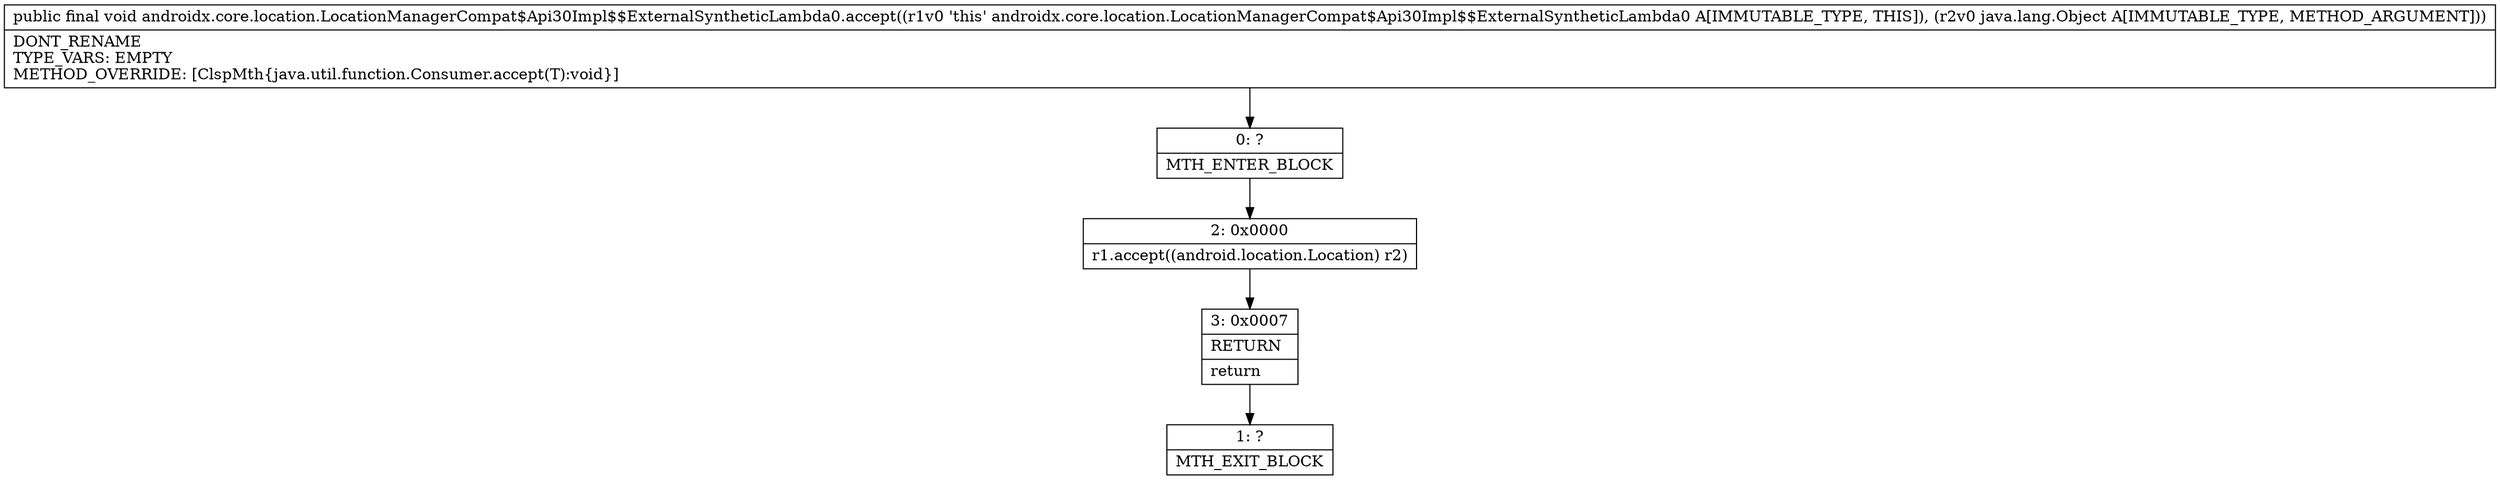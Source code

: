 digraph "CFG forandroidx.core.location.LocationManagerCompat$Api30Impl$$ExternalSyntheticLambda0.accept(Ljava\/lang\/Object;)V" {
Node_0 [shape=record,label="{0\:\ ?|MTH_ENTER_BLOCK\l}"];
Node_2 [shape=record,label="{2\:\ 0x0000|r1.accept((android.location.Location) r2)\l}"];
Node_3 [shape=record,label="{3\:\ 0x0007|RETURN\l|return\l}"];
Node_1 [shape=record,label="{1\:\ ?|MTH_EXIT_BLOCK\l}"];
MethodNode[shape=record,label="{public final void androidx.core.location.LocationManagerCompat$Api30Impl$$ExternalSyntheticLambda0.accept((r1v0 'this' androidx.core.location.LocationManagerCompat$Api30Impl$$ExternalSyntheticLambda0 A[IMMUTABLE_TYPE, THIS]), (r2v0 java.lang.Object A[IMMUTABLE_TYPE, METHOD_ARGUMENT]))  | DONT_RENAME\lTYPE_VARS: EMPTY\lMETHOD_OVERRIDE: [ClspMth\{java.util.function.Consumer.accept(T):void\}]\l}"];
MethodNode -> Node_0;Node_0 -> Node_2;
Node_2 -> Node_3;
Node_3 -> Node_1;
}

